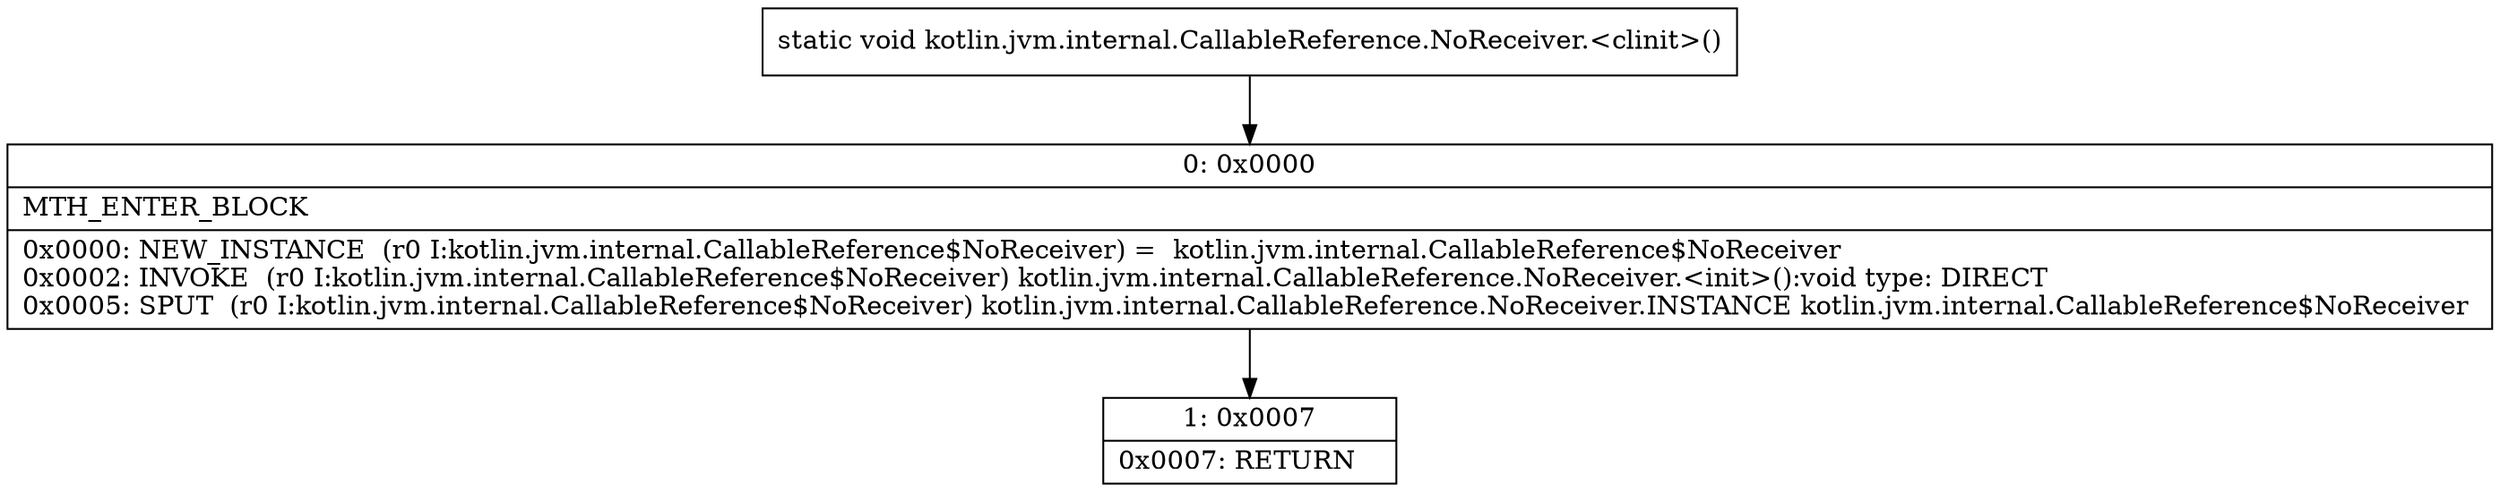 digraph "CFG forkotlin.jvm.internal.CallableReference.NoReceiver.\<clinit\>()V" {
Node_0 [shape=record,label="{0\:\ 0x0000|MTH_ENTER_BLOCK\l|0x0000: NEW_INSTANCE  (r0 I:kotlin.jvm.internal.CallableReference$NoReceiver) =  kotlin.jvm.internal.CallableReference$NoReceiver \l0x0002: INVOKE  (r0 I:kotlin.jvm.internal.CallableReference$NoReceiver) kotlin.jvm.internal.CallableReference.NoReceiver.\<init\>():void type: DIRECT \l0x0005: SPUT  (r0 I:kotlin.jvm.internal.CallableReference$NoReceiver) kotlin.jvm.internal.CallableReference.NoReceiver.INSTANCE kotlin.jvm.internal.CallableReference$NoReceiver \l}"];
Node_1 [shape=record,label="{1\:\ 0x0007|0x0007: RETURN   \l}"];
MethodNode[shape=record,label="{static void kotlin.jvm.internal.CallableReference.NoReceiver.\<clinit\>() }"];
MethodNode -> Node_0;
Node_0 -> Node_1;
}

